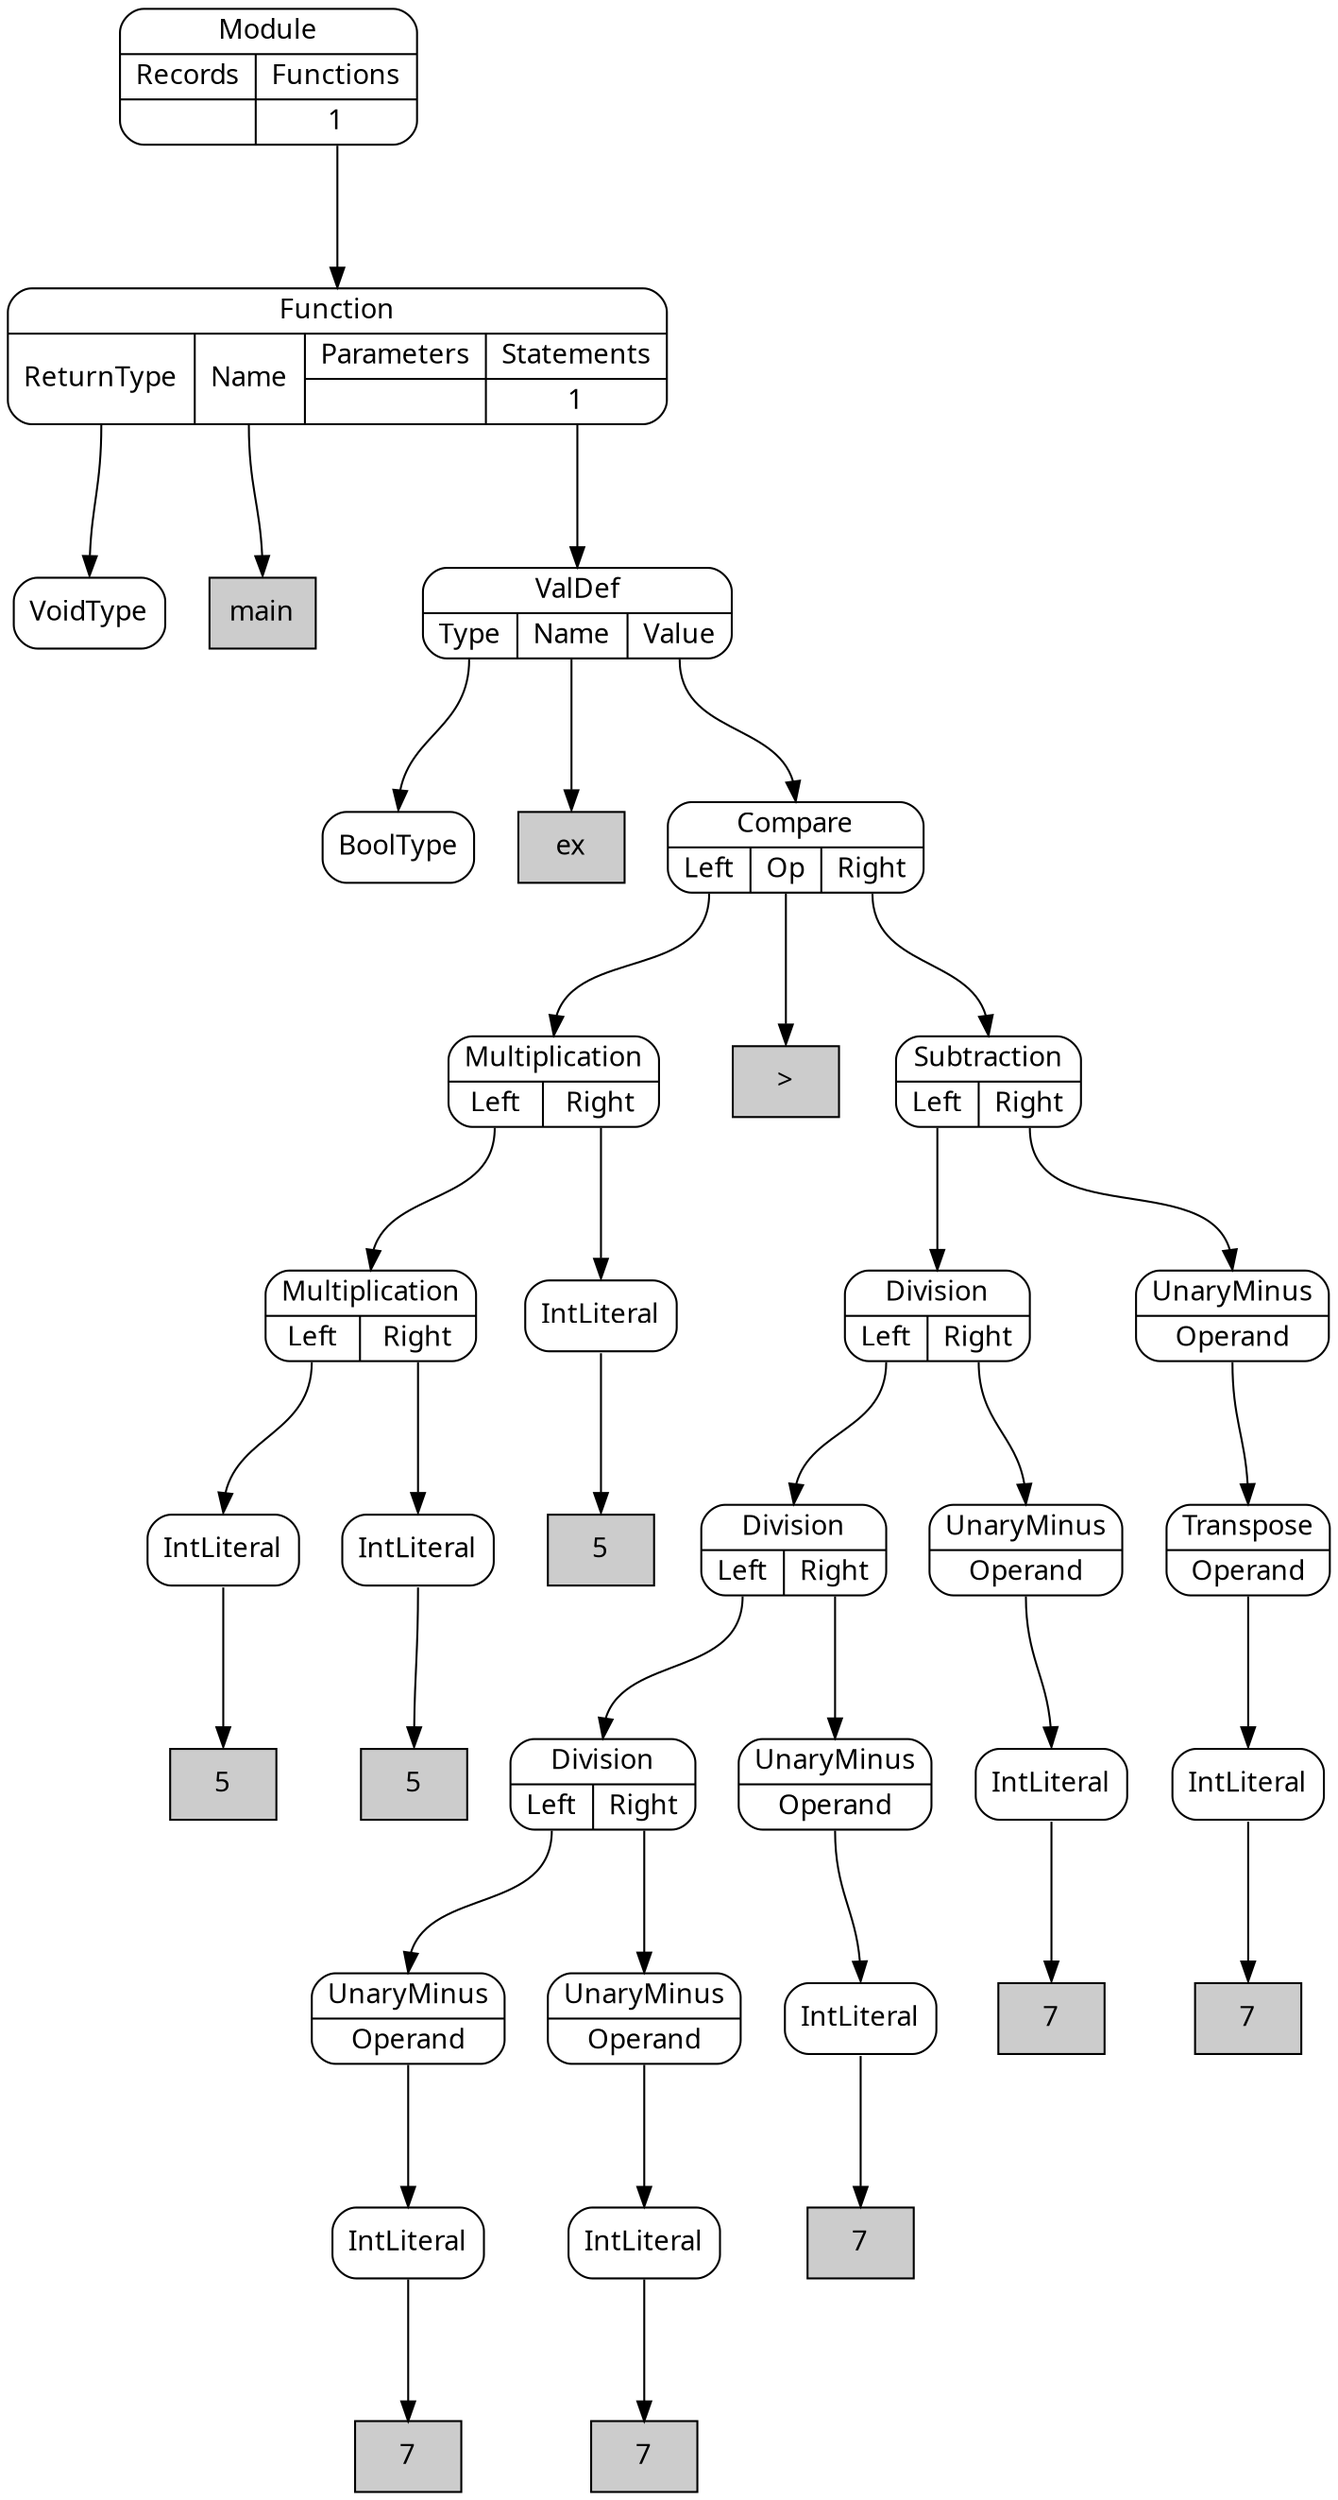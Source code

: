 digraph {
node [shape=Mrecord, style=filled, fillcolor=white, fontname="Calibri"];
graph [ordering=out, nodesep=0.3, ranksep=1];

# SimpleNode VoidType
node0 [label="VoidType", tooltip="VoidType"]

# DeclarationLiteral main
node1 [shape=box, label="main", fillcolor="#cccccc", tooltip="main"]

# SimpleNode BoolType
node2 [label="BoolType", tooltip="BoolType"]

# DeclarationLiteral ex
node3 [shape=box, label="ex", fillcolor="#cccccc", tooltip="ex"]

# Literal 5
node4 [shape=box, label="5", fillcolor="#cccccc", tooltip="5"]

# SimpleNode IntLiteral
node5:s -> node4:n
node5 [label="IntLiteral", tooltip="IntLiteral"]

# Literal 5
node6 [shape=box, label="5", fillcolor="#cccccc", tooltip="5"]

# SimpleNode IntLiteral
node7:s -> node6:n
node7 [label="IntLiteral", tooltip="IntLiteral"]

# PortNode Multiplication
node8:p0:s -> node5:n
node8:p1:s -> node7:n
node8 [label="{Multiplication|{<p0>Left|<p1>Right}}", tooltip="Multiplication"]

# Literal 5
node9 [shape=box, label="5", fillcolor="#cccccc", tooltip="5"]

# SimpleNode IntLiteral
node10:s -> node9:n
node10 [label="IntLiteral", tooltip="IntLiteral"]

# PortNode Multiplication
node11:p0:s -> node8:n
node11:p1:s -> node10:n
node11 [label="{Multiplication|{<p0>Left|<p1>Right}}", tooltip="Multiplication"]

# Literal >
node12 [shape=box, label=">", fillcolor="#cccccc", tooltip=">"]

# Literal 7
node13 [shape=box, label="7", fillcolor="#cccccc", tooltip="7"]

# SimpleNode IntLiteral
node14:s -> node13:n
node14 [label="IntLiteral", tooltip="IntLiteral"]

# PortNode UnaryMinus
node15:p0:s -> node14:n
node15 [label="{UnaryMinus|{<p0>Operand}}", tooltip="UnaryMinus"]

# Literal 7
node16 [shape=box, label="7", fillcolor="#cccccc", tooltip="7"]

# SimpleNode IntLiteral
node17:s -> node16:n
node17 [label="IntLiteral", tooltip="IntLiteral"]

# PortNode UnaryMinus
node18:p0:s -> node17:n
node18 [label="{UnaryMinus|{<p0>Operand}}", tooltip="UnaryMinus"]

# PortNode Division
node19:p0:s -> node15:n
node19:p1:s -> node18:n
node19 [label="{Division|{<p0>Left|<p1>Right}}", tooltip="Division"]

# Literal 7
node20 [shape=box, label="7", fillcolor="#cccccc", tooltip="7"]

# SimpleNode IntLiteral
node21:s -> node20:n
node21 [label="IntLiteral", tooltip="IntLiteral"]

# PortNode UnaryMinus
node22:p0:s -> node21:n
node22 [label="{UnaryMinus|{<p0>Operand}}", tooltip="UnaryMinus"]

# PortNode Division
node23:p0:s -> node19:n
node23:p1:s -> node22:n
node23 [label="{Division|{<p0>Left|<p1>Right}}", tooltip="Division"]

# Literal 7
node24 [shape=box, label="7", fillcolor="#cccccc", tooltip="7"]

# SimpleNode IntLiteral
node25:s -> node24:n
node25 [label="IntLiteral", tooltip="IntLiteral"]

# PortNode UnaryMinus
node26:p0:s -> node25:n
node26 [label="{UnaryMinus|{<p0>Operand}}", tooltip="UnaryMinus"]

# PortNode Division
node27:p0:s -> node23:n
node27:p1:s -> node26:n
node27 [label="{Division|{<p0>Left|<p1>Right}}", tooltip="Division"]

# Literal 7
node28 [shape=box, label="7", fillcolor="#cccccc", tooltip="7"]

# SimpleNode IntLiteral
node29:s -> node28:n
node29 [label="IntLiteral", tooltip="IntLiteral"]

# PortNode Transpose
node30:p0:s -> node29:n
node30 [label="{Transpose|{<p0>Operand}}", tooltip="Transpose"]

# PortNode UnaryMinus
node31:p0:s -> node30:n
node31 [label="{UnaryMinus|{<p0>Operand}}", tooltip="UnaryMinus"]

# PortNode Subtraction
node32:p0:s -> node27:n
node32:p1:s -> node31:n
node32 [label="{Subtraction|{<p0>Left|<p1>Right}}", tooltip="Subtraction"]

# PortNode Compare
node33:p0:s -> node11:n
node33:p1:s -> node12:n
node33:p2:s -> node32:n
node33 [label="{Compare|{<p0>Left|<p1>Op|<p2>Right}}", tooltip="Compare"]

# PortNode ValDef
node34:p0:s -> node2:n
node34:p1:s -> node3:n
node34:p2:s -> node33:n
node34 [label="{ValDef|{<p0>Type|<p1>Name|<p2>Value}}", tooltip="ValDef"]

# PortNode Function
node35:p0:s -> node0:n
node35:p1:s -> node1:n
node35:p3_0:s -> node34:n
node35 [label="{Function|{<p0>ReturnType|<p1>Name|{Parameters|{}}|{Statements|{<p3_0>1}}}}", tooltip="Function"]

# PortNode Module
node36:p1_0:s -> node35:n
node36 [label="{Module|{{Records|{}}|{Functions|{<p1_0>1}}}}", tooltip="Module"]

}
